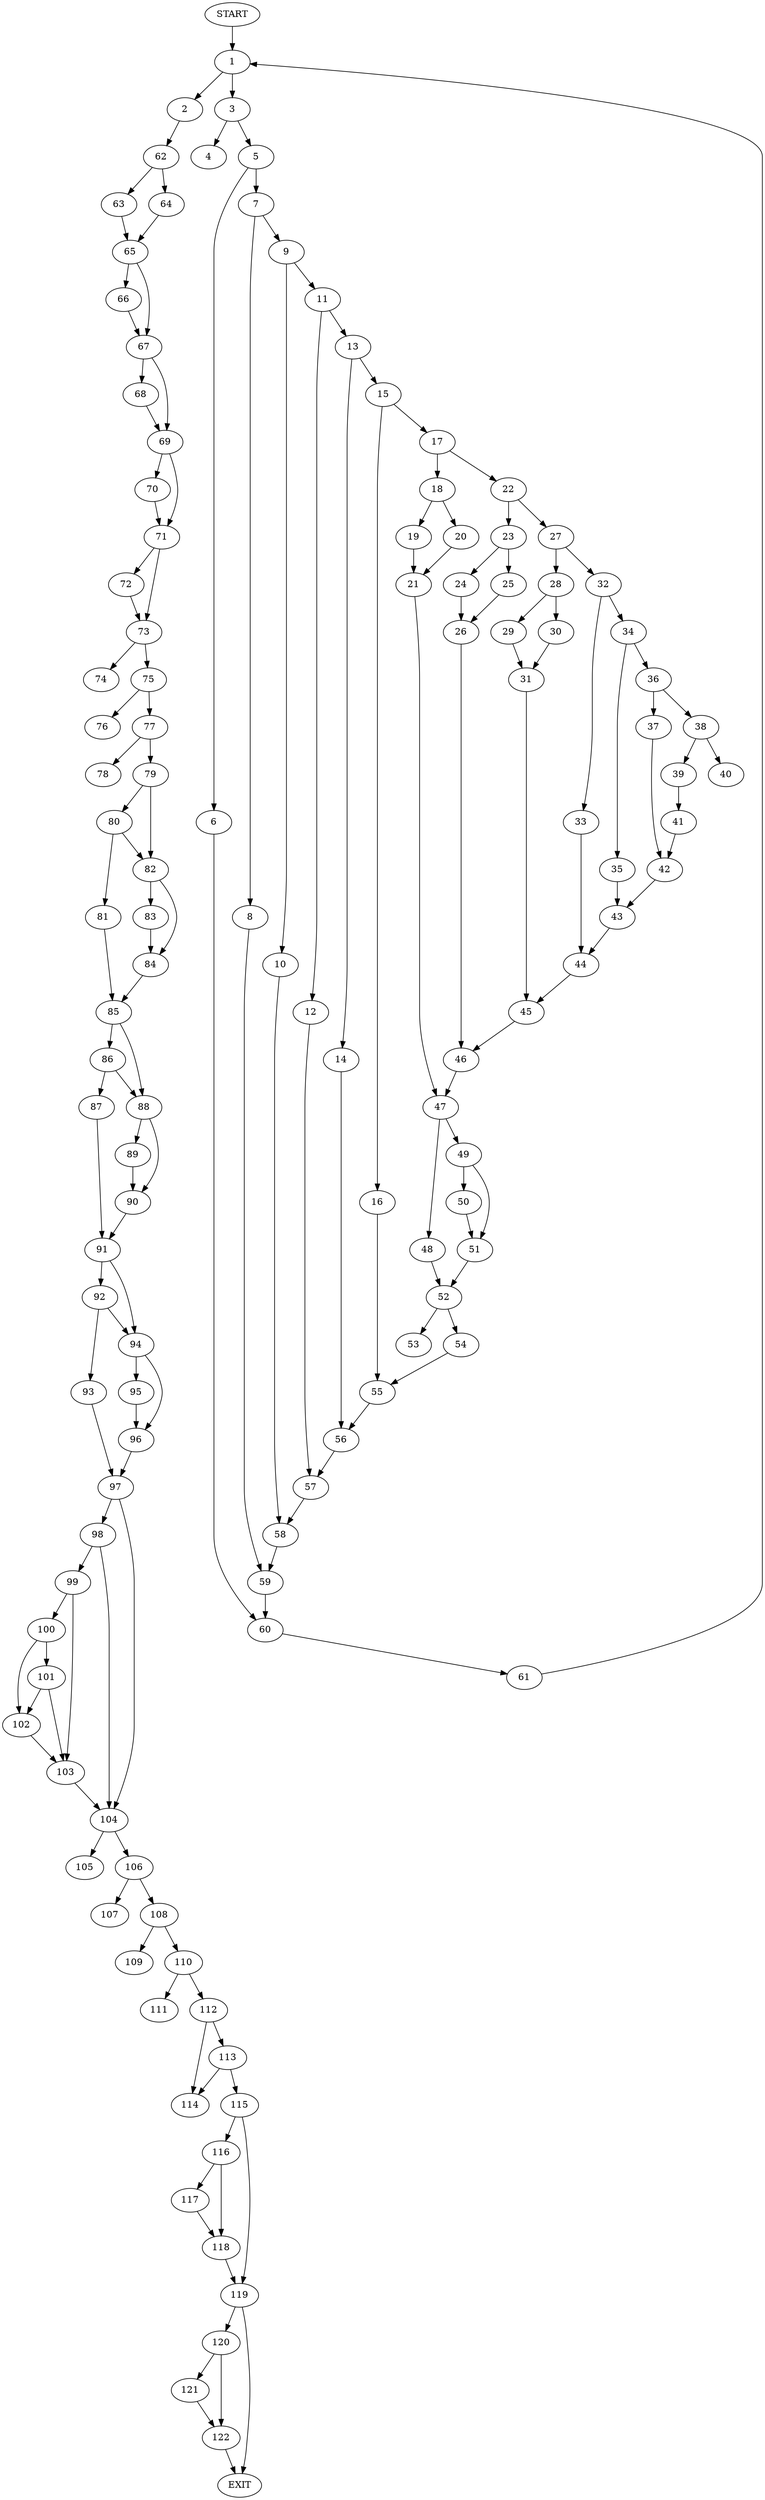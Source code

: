 digraph { 
0 [label="START"];
1;
2;
3;
4;
5;
6;
7;
8;
9;
10;
11;
12;
13;
14;
15;
16;
17;
18;
19;
20;
21;
22;
23;
24;
25;
26;
27;
28;
29;
30;
31;
32;
33;
34;
35;
36;
37;
38;
39;
40;
41;
42;
43;
44;
45;
46;
47;
48;
49;
50;
51;
52;
53;
54;
55;
56;
57;
58;
59;
60;
61;
62;
63;
64;
65;
66;
67;
68;
69;
70;
71;
72;
73;
74;
75;
76;
77;
78;
79;
80;
81;
82;
83;
84;
85;
86;
87;
88;
89;
90;
91;
92;
93;
94;
95;
96;
97;
98;
99;
100;
101;
102;
103;
104;
105;
106;
107;
108;
109;
110;
111;
112;
113;
114;
115;
116;
117;
118;
119;
120;
121;
122;
123[label="EXIT"];
0 -> 1;
1 -> 3;
1 -> 2;
2 -> 62;
3 -> 4;
3 -> 5;
5 -> 6;
5 -> 7;
6 -> 60;
7 -> 8;
7 -> 9;
8 -> 59;
9 -> 10;
9 -> 11;
10 -> 58;
11 -> 12;
11 -> 13;
12 -> 57;
13 -> 14;
13 -> 15;
14 -> 56;
15 -> 16;
15 -> 17;
16 -> 55;
17 -> 18;
17 -> 22;
18 -> 19;
18 -> 20;
19 -> 21;
20 -> 21;
21 -> 47;
22 -> 23;
22 -> 27;
23 -> 24;
23 -> 25;
24 -> 26;
25 -> 26;
26 -> 46;
27 -> 28;
27 -> 32;
28 -> 29;
28 -> 30;
29 -> 31;
30 -> 31;
31 -> 45;
32 -> 33;
32 -> 34;
33 -> 44;
34 -> 35;
34 -> 36;
35 -> 43;
36 -> 37;
36 -> 38;
37 -> 42;
38 -> 39;
38 -> 40;
39 -> 41;
41 -> 42;
42 -> 43;
43 -> 44;
44 -> 45;
45 -> 46;
46 -> 47;
47 -> 48;
47 -> 49;
48 -> 52;
49 -> 50;
49 -> 51;
50 -> 51;
51 -> 52;
52 -> 53;
52 -> 54;
54 -> 55;
55 -> 56;
56 -> 57;
57 -> 58;
58 -> 59;
59 -> 60;
60 -> 61;
61 -> 1;
62 -> 63;
62 -> 64;
63 -> 65;
64 -> 65;
65 -> 66;
65 -> 67;
66 -> 67;
67 -> 68;
67 -> 69;
68 -> 69;
69 -> 70;
69 -> 71;
70 -> 71;
71 -> 72;
71 -> 73;
72 -> 73;
73 -> 74;
73 -> 75;
75 -> 76;
75 -> 77;
77 -> 78;
77 -> 79;
79 -> 80;
79 -> 82;
80 -> 81;
80 -> 82;
81 -> 85;
82 -> 83;
82 -> 84;
83 -> 84;
84 -> 85;
85 -> 86;
85 -> 88;
86 -> 87;
86 -> 88;
87 -> 91;
88 -> 89;
88 -> 90;
89 -> 90;
90 -> 91;
91 -> 92;
91 -> 94;
92 -> 93;
92 -> 94;
93 -> 97;
94 -> 95;
94 -> 96;
95 -> 96;
96 -> 97;
97 -> 104;
97 -> 98;
98 -> 104;
98 -> 99;
99 -> 103;
99 -> 100;
100 -> 101;
100 -> 102;
101 -> 103;
101 -> 102;
102 -> 103;
103 -> 104;
104 -> 105;
104 -> 106;
106 -> 107;
106 -> 108;
108 -> 109;
108 -> 110;
110 -> 111;
110 -> 112;
112 -> 114;
112 -> 113;
113 -> 114;
113 -> 115;
115 -> 116;
115 -> 119;
116 -> 117;
116 -> 118;
117 -> 118;
118 -> 119;
119 -> 120;
119 -> 123;
120 -> 121;
120 -> 122;
121 -> 122;
122 -> 123;
}